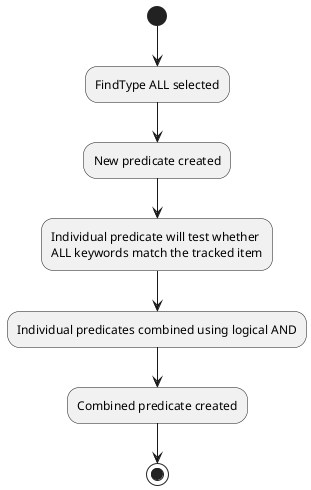 @startuml
(*)  --> "FindType ALL selected"
--> New predicate created
--> "Individual predicate will test whether
ALL keywords match the tracked item"
--> Individual predicates combined using logical AND
--> Combined predicate created
-->(*)
@enduml
